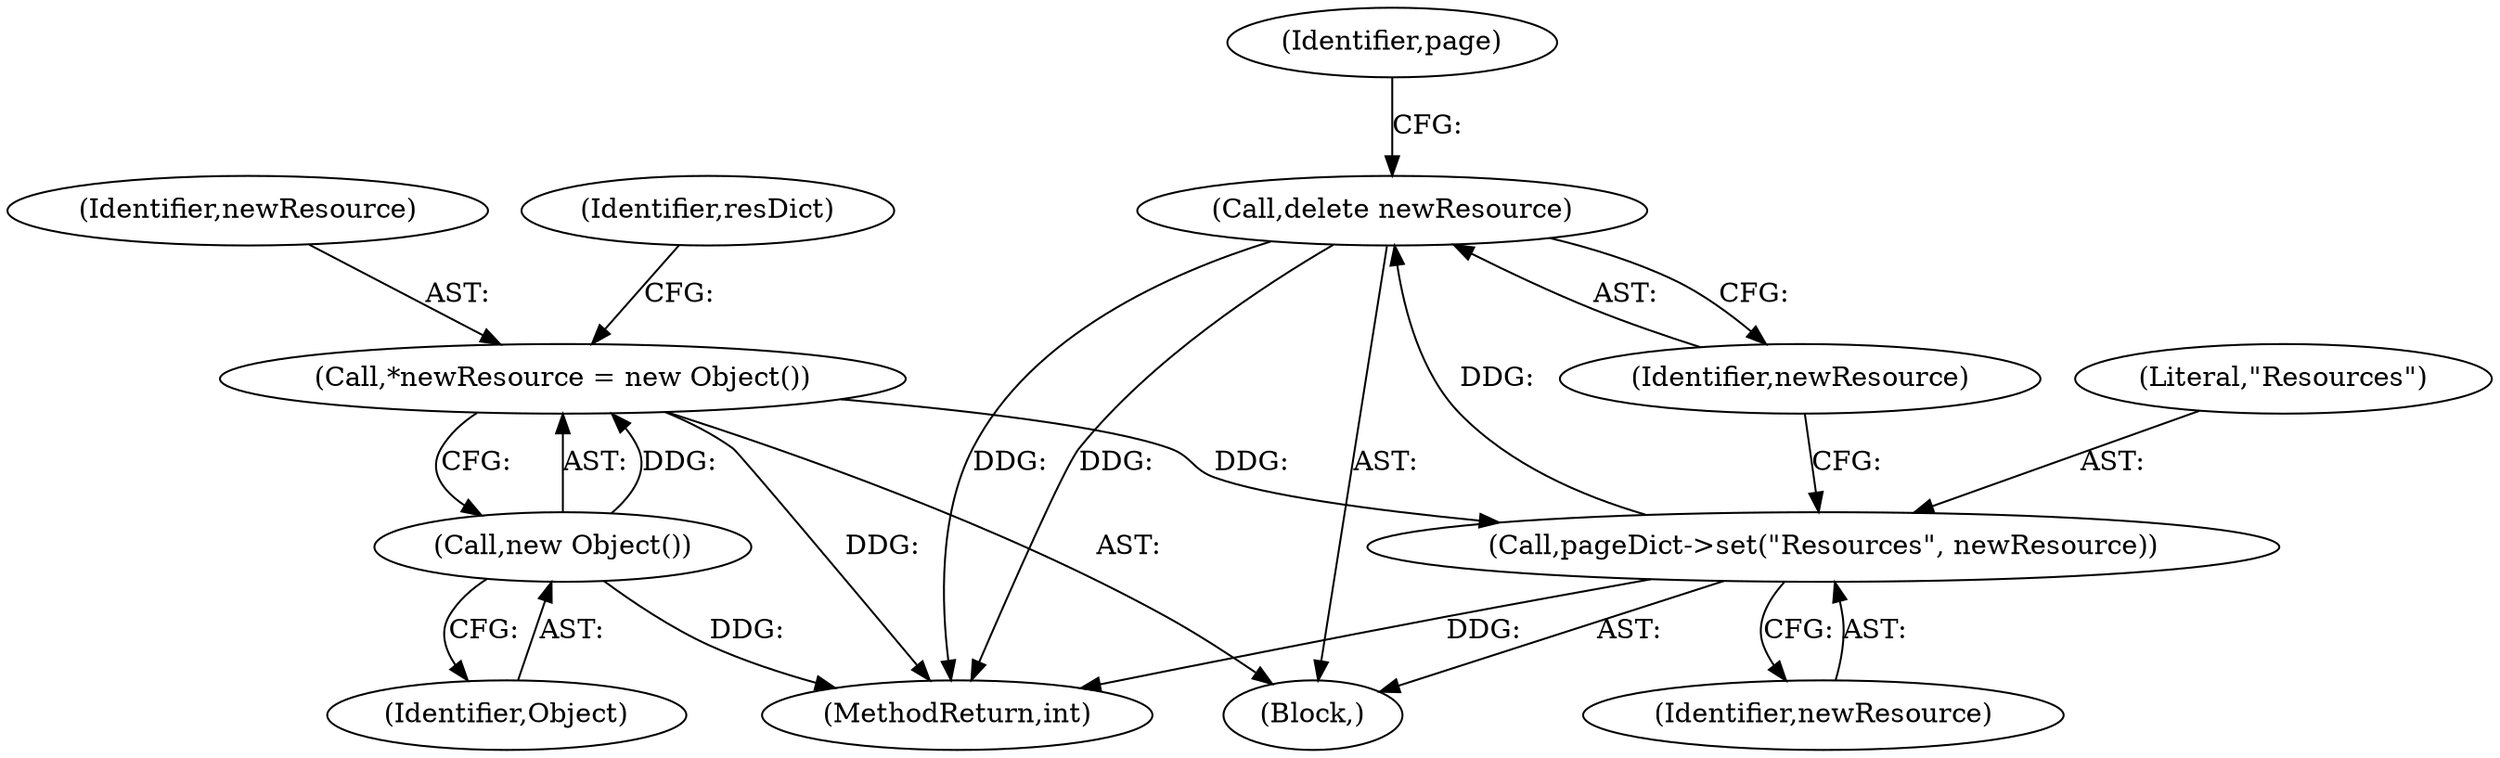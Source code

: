 digraph "0_poppler_5c9b08a875b07853be6c44e43ff5f7f059df666a@API" {
"1000681" [label="(Call,delete newResource)"];
"1000678" [label="(Call,pageDict->set(\"Resources\", newResource))"];
"1000672" [label="(Call,*newResource = new Object())"];
"1000674" [label="(Call,new Object())"];
"1000680" [label="(Identifier,newResource)"];
"1000682" [label="(Identifier,newResource)"];
"1000681" [label="(Call,delete newResource)"];
"1000684" [label="(Identifier,page)"];
"1000670" [label="(Block,)"];
"1000678" [label="(Call,pageDict->set(\"Resources\", newResource))"];
"1000673" [label="(Identifier,newResource)"];
"1000674" [label="(Call,new Object())"];
"1000679" [label="(Literal,\"Resources\")"];
"1000672" [label="(Call,*newResource = new Object())"];
"1000677" [label="(Identifier,resDict)"];
"1001132" [label="(MethodReturn,int)"];
"1000675" [label="(Identifier,Object)"];
"1000681" -> "1000670"  [label="AST: "];
"1000681" -> "1000682"  [label="CFG: "];
"1000682" -> "1000681"  [label="AST: "];
"1000684" -> "1000681"  [label="CFG: "];
"1000681" -> "1001132"  [label="DDG: "];
"1000681" -> "1001132"  [label="DDG: "];
"1000678" -> "1000681"  [label="DDG: "];
"1000678" -> "1000670"  [label="AST: "];
"1000678" -> "1000680"  [label="CFG: "];
"1000679" -> "1000678"  [label="AST: "];
"1000680" -> "1000678"  [label="AST: "];
"1000682" -> "1000678"  [label="CFG: "];
"1000678" -> "1001132"  [label="DDG: "];
"1000672" -> "1000678"  [label="DDG: "];
"1000672" -> "1000670"  [label="AST: "];
"1000672" -> "1000674"  [label="CFG: "];
"1000673" -> "1000672"  [label="AST: "];
"1000674" -> "1000672"  [label="AST: "];
"1000677" -> "1000672"  [label="CFG: "];
"1000672" -> "1001132"  [label="DDG: "];
"1000674" -> "1000672"  [label="DDG: "];
"1000674" -> "1000675"  [label="CFG: "];
"1000675" -> "1000674"  [label="AST: "];
"1000674" -> "1001132"  [label="DDG: "];
}

